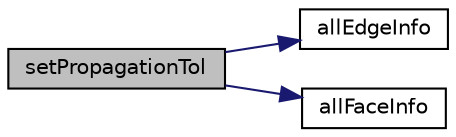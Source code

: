 digraph "setPropagationTol"
{
  bgcolor="transparent";
  edge [fontname="Helvetica",fontsize="10",labelfontname="Helvetica",labelfontsize="10"];
  node [fontname="Helvetica",fontsize="10",shape=record];
  rankdir="LR";
  Node121 [label="setPropagationTol",height=0.2,width=0.4,color="black", fillcolor="grey75", style="filled", fontcolor="black"];
  Node121 -> Node122 [color="midnightblue",fontsize="10",style="solid",fontname="Helvetica"];
  Node122 [label="allEdgeInfo",height=0.2,width=0.4,color="black",URL="$a25965.html#a03238c122f338a664877f2a862b8c690",tooltip="Access allEdgeInfo. "];
  Node121 -> Node123 [color="midnightblue",fontsize="10",style="solid",fontname="Helvetica"];
  Node123 [label="allFaceInfo",height=0.2,width=0.4,color="black",URL="$a25965.html#ac6336b4ebe8c7d6199816fd2c90cc8c3",tooltip="Access allFaceInfo. "];
}
